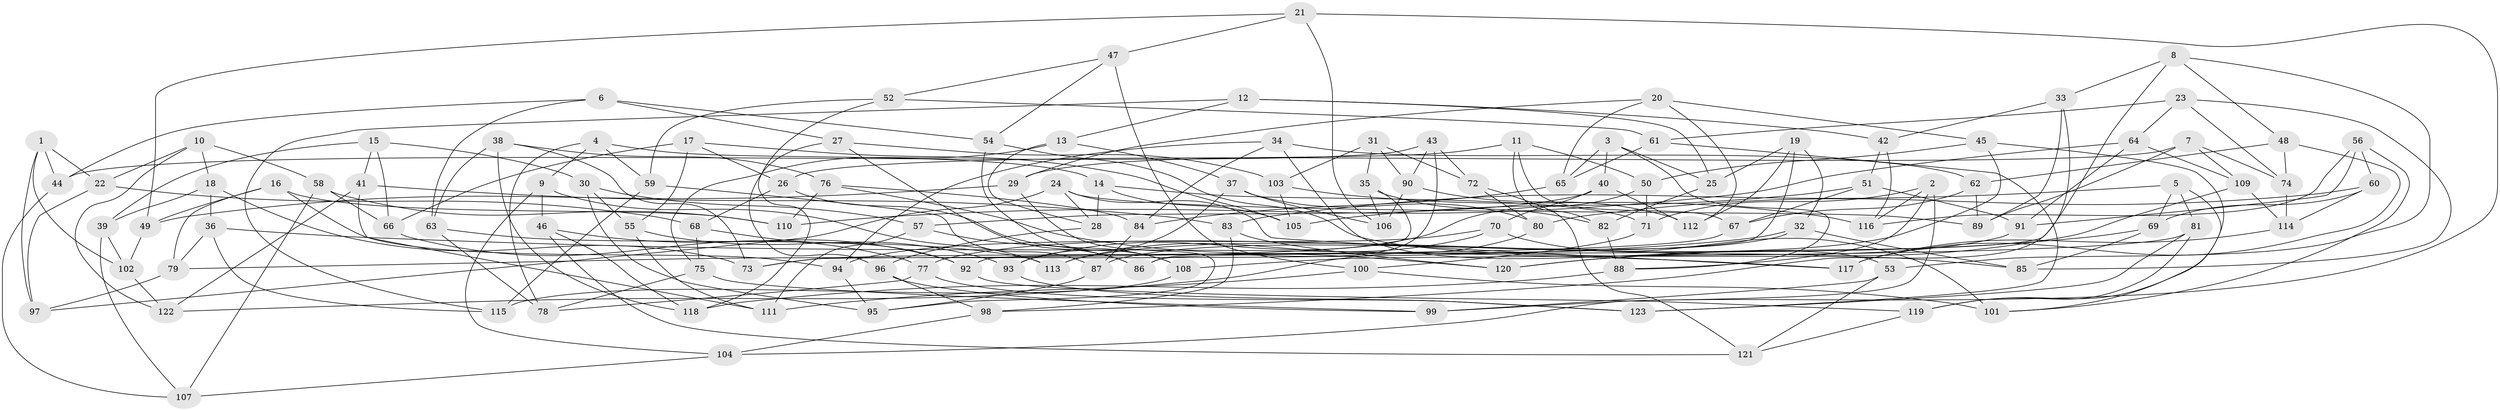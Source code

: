 // Generated by graph-tools (version 1.1) at 2025/50/03/09/25 03:50:49]
// undirected, 123 vertices, 246 edges
graph export_dot {
graph [start="1"]
  node [color=gray90,style=filled];
  1;
  2;
  3;
  4;
  5;
  6;
  7;
  8;
  9;
  10;
  11;
  12;
  13;
  14;
  15;
  16;
  17;
  18;
  19;
  20;
  21;
  22;
  23;
  24;
  25;
  26;
  27;
  28;
  29;
  30;
  31;
  32;
  33;
  34;
  35;
  36;
  37;
  38;
  39;
  40;
  41;
  42;
  43;
  44;
  45;
  46;
  47;
  48;
  49;
  50;
  51;
  52;
  53;
  54;
  55;
  56;
  57;
  58;
  59;
  60;
  61;
  62;
  63;
  64;
  65;
  66;
  67;
  68;
  69;
  70;
  71;
  72;
  73;
  74;
  75;
  76;
  77;
  78;
  79;
  80;
  81;
  82;
  83;
  84;
  85;
  86;
  87;
  88;
  89;
  90;
  91;
  92;
  93;
  94;
  95;
  96;
  97;
  98;
  99;
  100;
  101;
  102;
  103;
  104;
  105;
  106;
  107;
  108;
  109;
  110;
  111;
  112;
  113;
  114;
  115;
  116;
  117;
  118;
  119;
  120;
  121;
  122;
  123;
  1 -- 97;
  1 -- 102;
  1 -- 22;
  1 -- 44;
  2 -- 71;
  2 -- 88;
  2 -- 104;
  2 -- 116;
  3 -- 88;
  3 -- 65;
  3 -- 40;
  3 -- 25;
  4 -- 78;
  4 -- 59;
  4 -- 14;
  4 -- 9;
  5 -- 101;
  5 -- 83;
  5 -- 69;
  5 -- 81;
  6 -- 44;
  6 -- 27;
  6 -- 63;
  6 -- 54;
  7 -- 89;
  7 -- 74;
  7 -- 26;
  7 -- 109;
  8 -- 53;
  8 -- 86;
  8 -- 48;
  8 -- 33;
  9 -- 46;
  9 -- 104;
  9 -- 113;
  10 -- 122;
  10 -- 58;
  10 -- 22;
  10 -- 18;
  11 -- 82;
  11 -- 29;
  11 -- 67;
  11 -- 50;
  12 -- 13;
  12 -- 42;
  12 -- 115;
  12 -- 25;
  13 -- 28;
  13 -- 75;
  13 -- 37;
  14 -- 28;
  14 -- 71;
  14 -- 105;
  15 -- 66;
  15 -- 41;
  15 -- 39;
  15 -- 30;
  16 -- 94;
  16 -- 79;
  16 -- 110;
  16 -- 49;
  17 -- 105;
  17 -- 26;
  17 -- 66;
  17 -- 55;
  18 -- 39;
  18 -- 36;
  18 -- 73;
  19 -- 112;
  19 -- 25;
  19 -- 92;
  19 -- 32;
  20 -- 29;
  20 -- 65;
  20 -- 112;
  20 -- 45;
  21 -- 99;
  21 -- 47;
  21 -- 106;
  21 -- 49;
  22 -- 68;
  22 -- 97;
  23 -- 74;
  23 -- 64;
  23 -- 85;
  23 -- 61;
  24 -- 89;
  24 -- 97;
  24 -- 28;
  24 -- 117;
  25 -- 82;
  26 -- 68;
  26 -- 108;
  27 -- 96;
  27 -- 103;
  27 -- 86;
  28 -- 96;
  29 -- 49;
  29 -- 95;
  30 -- 57;
  30 -- 55;
  30 -- 95;
  31 -- 103;
  31 -- 90;
  31 -- 35;
  31 -- 72;
  32 -- 87;
  32 -- 79;
  32 -- 85;
  33 -- 89;
  33 -- 98;
  33 -- 42;
  34 -- 62;
  34 -- 53;
  34 -- 94;
  34 -- 84;
  35 -- 82;
  35 -- 106;
  35 -- 73;
  36 -- 79;
  36 -- 115;
  36 -- 117;
  37 -- 80;
  37 -- 106;
  37 -- 93;
  38 -- 76;
  38 -- 73;
  38 -- 63;
  38 -- 118;
  39 -- 107;
  39 -- 102;
  40 -- 70;
  40 -- 112;
  40 -- 57;
  41 -- 111;
  41 -- 83;
  41 -- 122;
  42 -- 116;
  42 -- 51;
  43 -- 44;
  43 -- 72;
  43 -- 90;
  43 -- 86;
  44 -- 107;
  45 -- 50;
  45 -- 119;
  45 -- 77;
  46 -- 121;
  46 -- 118;
  46 -- 92;
  47 -- 100;
  47 -- 52;
  47 -- 54;
  48 -- 74;
  48 -- 117;
  48 -- 62;
  49 -- 102;
  50 -- 93;
  50 -- 71;
  51 -- 67;
  51 -- 105;
  51 -- 91;
  52 -- 59;
  52 -- 118;
  52 -- 61;
  53 -- 121;
  53 -- 99;
  54 -- 108;
  54 -- 85;
  55 -- 93;
  55 -- 111;
  56 -- 91;
  56 -- 116;
  56 -- 60;
  56 -- 101;
  57 -- 86;
  57 -- 111;
  58 -- 110;
  58 -- 107;
  58 -- 66;
  59 -- 115;
  59 -- 87;
  60 -- 69;
  60 -- 114;
  60 -- 80;
  61 -- 123;
  61 -- 65;
  62 -- 67;
  62 -- 89;
  63 -- 113;
  63 -- 78;
  64 -- 109;
  64 -- 110;
  64 -- 91;
  65 -- 84;
  66 -- 77;
  67 -- 73;
  68 -- 92;
  68 -- 75;
  69 -- 120;
  69 -- 85;
  70 -- 101;
  70 -- 94;
  70 -- 113;
  71 -- 100;
  72 -- 80;
  72 -- 121;
  74 -- 114;
  75 -- 99;
  75 -- 78;
  76 -- 110;
  76 -- 84;
  76 -- 120;
  77 -- 78;
  77 -- 123;
  79 -- 97;
  80 -- 122;
  81 -- 119;
  81 -- 108;
  81 -- 123;
  82 -- 88;
  83 -- 98;
  83 -- 120;
  84 -- 87;
  87 -- 95;
  88 -- 118;
  90 -- 106;
  90 -- 112;
  91 -- 113;
  92 -- 119;
  93 -- 123;
  94 -- 95;
  96 -- 98;
  96 -- 99;
  98 -- 104;
  100 -- 111;
  100 -- 101;
  102 -- 122;
  103 -- 116;
  103 -- 105;
  104 -- 107;
  108 -- 115;
  109 -- 114;
  109 -- 120;
  114 -- 117;
  119 -- 121;
}
